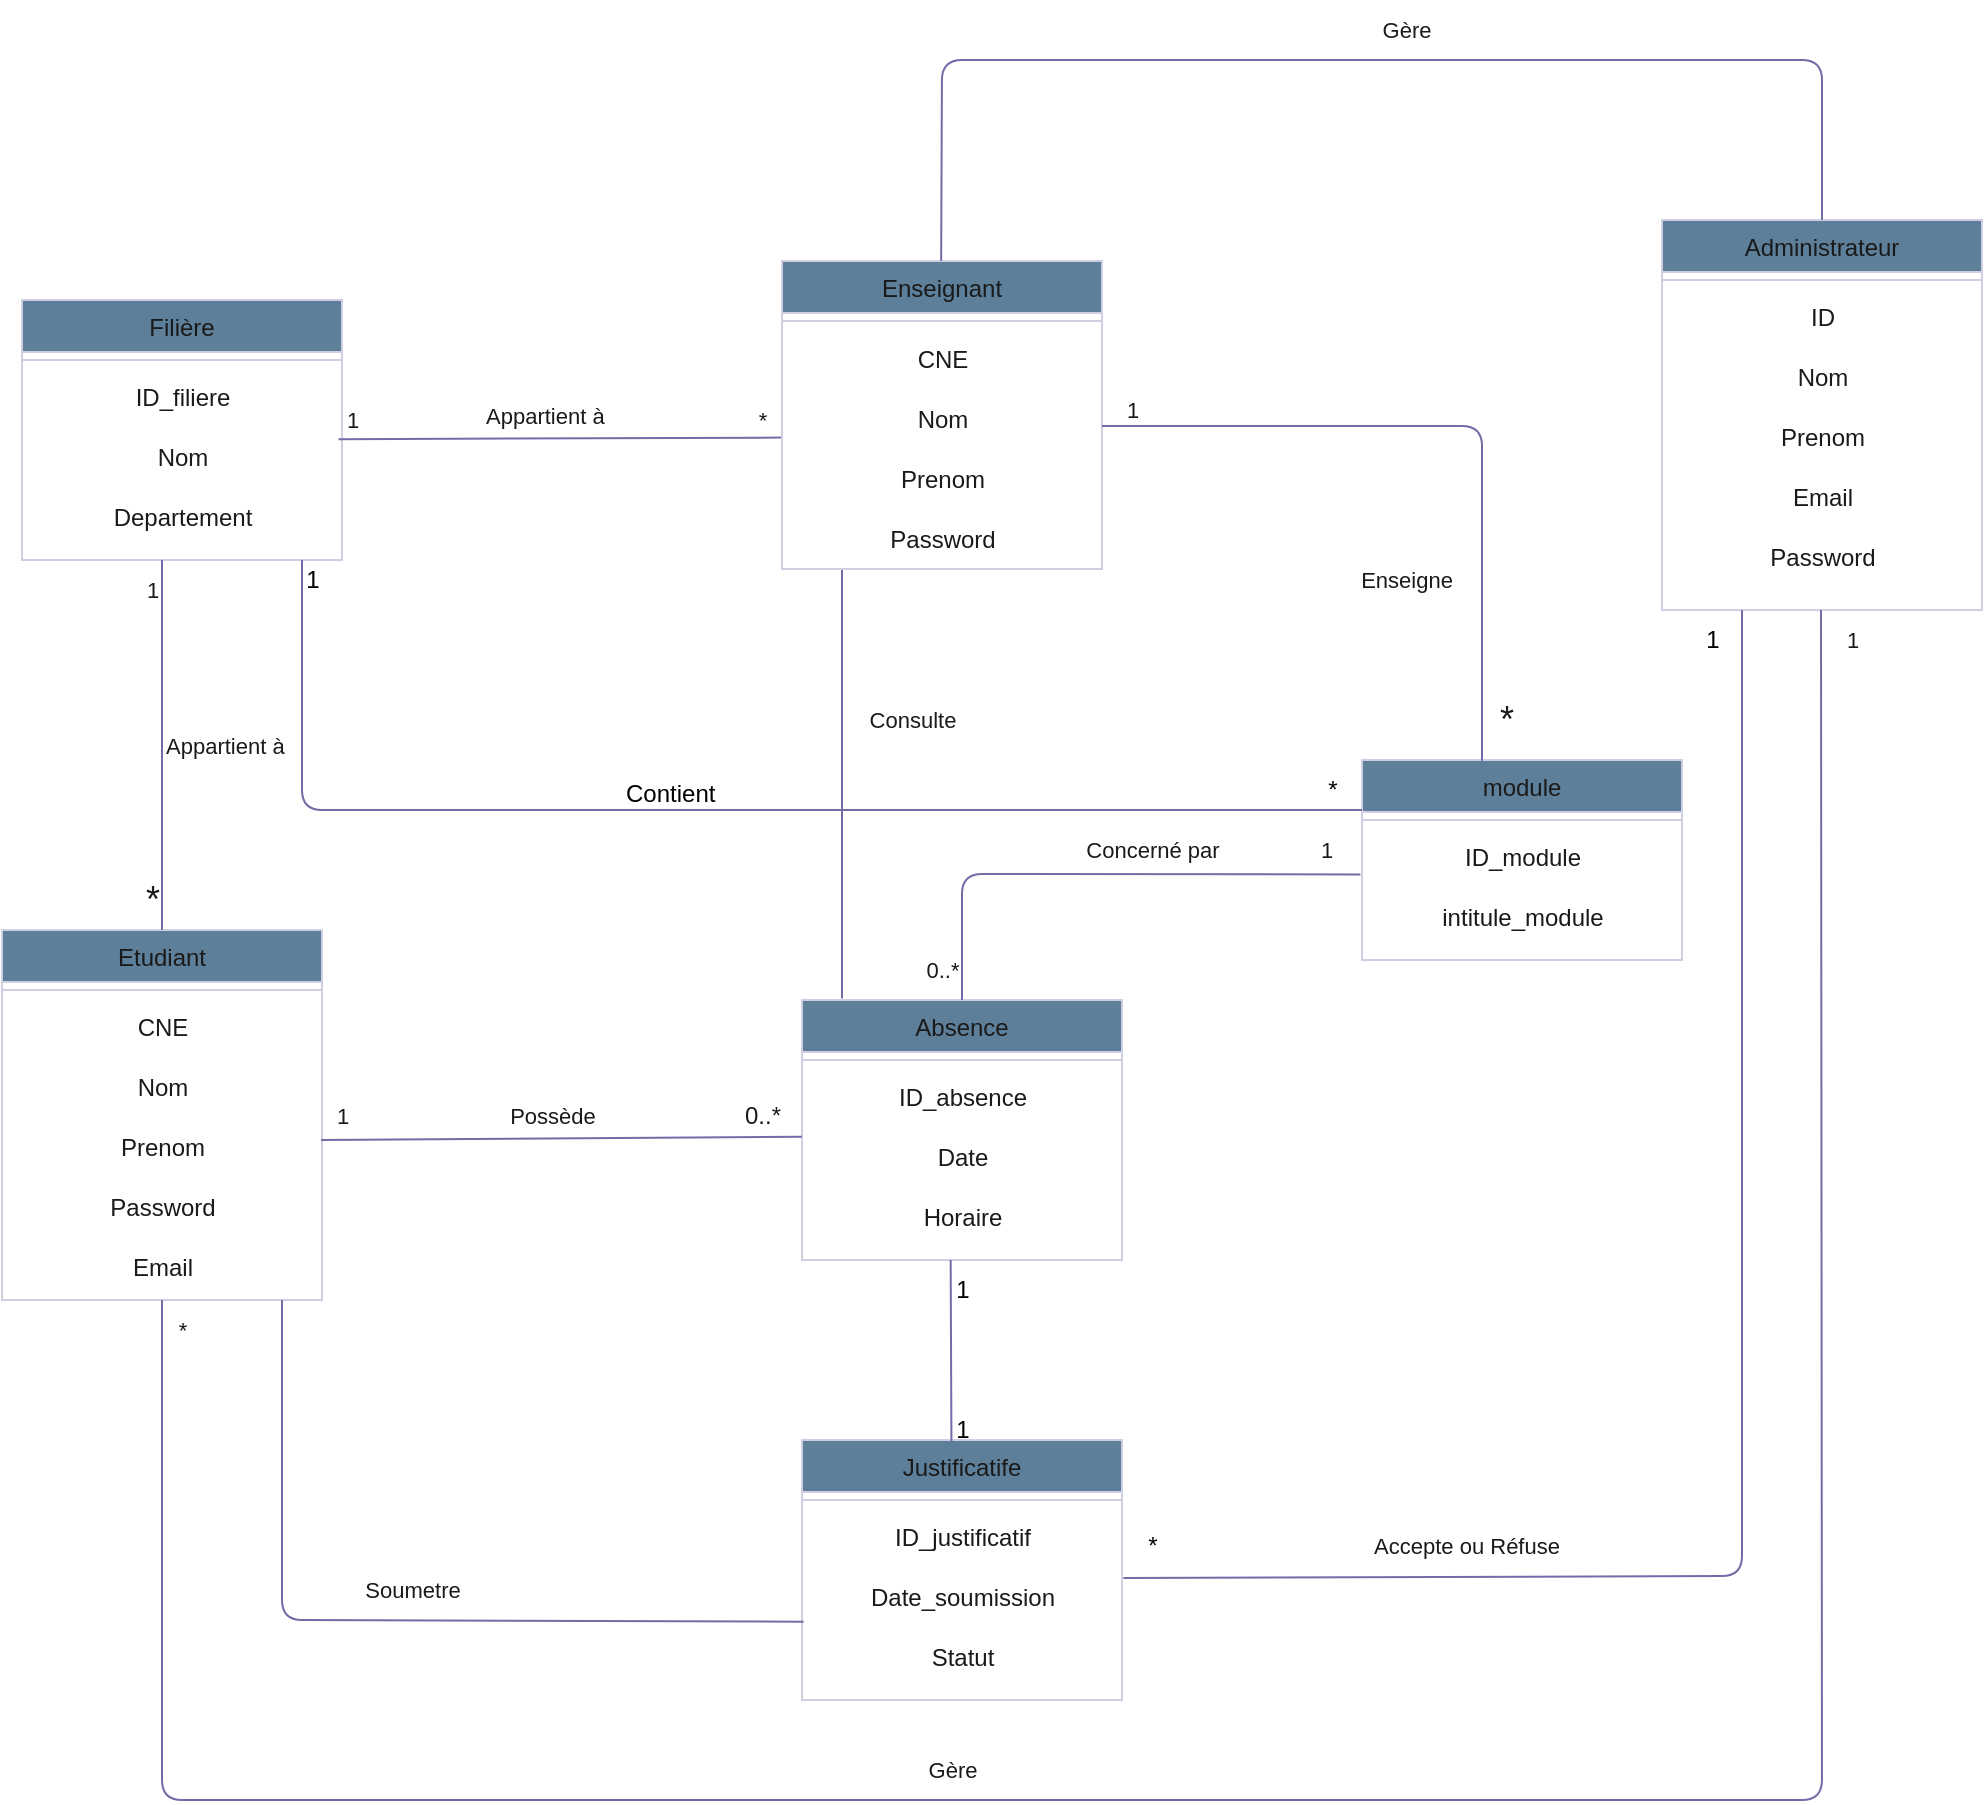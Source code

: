 <mxfile>
    <diagram id="C5RBs43oDa-KdzZeNtuy" name="Page-1">
        <mxGraphModel dx="6853" dy="3107" grid="1" gridSize="10" guides="1" tooltips="1" connect="1" arrows="1" fold="1" page="1" pageScale="1" pageWidth="827" pageHeight="1169" math="0" shadow="0">
            <root>
                <mxCell id="WIyWlLk6GJQsqaUBKTNV-0"/>
                <mxCell id="WIyWlLk6GJQsqaUBKTNV-1" parent="WIyWlLk6GJQsqaUBKTNV-0"/>
                <mxCell id="zkfFHV4jXpPFQw0GAbJ--6" value="Etudiant" style="swimlane;fontStyle=0;align=center;verticalAlign=top;childLayout=stackLayout;horizontal=1;startSize=26;horizontalStack=0;resizeParent=1;resizeLast=0;collapsible=1;marginBottom=0;rounded=0;shadow=0;strokeWidth=1;labelBackgroundColor=none;fillColor=#5D7F99;strokeColor=#D0CEE2;fontColor=#1A1A1A;" parent="WIyWlLk6GJQsqaUBKTNV-1" vertex="1">
                    <mxGeometry x="90" y="675" width="160" height="185" as="geometry">
                        <mxRectangle x="130" y="380" width="160" height="26" as="alternateBounds"/>
                    </mxGeometry>
                </mxCell>
                <mxCell id="zkfFHV4jXpPFQw0GAbJ--9" value="" style="line;html=1;strokeWidth=1;align=left;verticalAlign=middle;spacingTop=-1;spacingLeft=3;spacingRight=3;rotatable=0;labelPosition=right;points=[];portConstraint=eastwest;labelBackgroundColor=none;fillColor=#5D7F99;strokeColor=#D0CEE2;fontColor=#1A1A1A;rounded=0;" parent="zkfFHV4jXpPFQw0GAbJ--6" vertex="1">
                    <mxGeometry y="26" width="160" height="8" as="geometry"/>
                </mxCell>
                <mxCell id="KPbJ_3w0T-IEtuTJ-LnU-7" value="CNE" style="text;html=1;align=center;verticalAlign=middle;resizable=0;points=[];autosize=1;strokeColor=none;fillColor=none;fontColor=#1A1A1A;" parent="zkfFHV4jXpPFQw0GAbJ--6" vertex="1">
                    <mxGeometry y="34" width="160" height="30" as="geometry"/>
                </mxCell>
                <mxCell id="KPbJ_3w0T-IEtuTJ-LnU-11" value="Nom" style="text;html=1;align=center;verticalAlign=middle;resizable=0;points=[];autosize=1;strokeColor=none;fillColor=none;fontColor=#1A1A1A;" parent="zkfFHV4jXpPFQw0GAbJ--6" vertex="1">
                    <mxGeometry y="64" width="160" height="30" as="geometry"/>
                </mxCell>
                <mxCell id="KPbJ_3w0T-IEtuTJ-LnU-12" value="Prenom" style="text;html=1;align=center;verticalAlign=middle;resizable=0;points=[];autosize=1;strokeColor=none;fillColor=none;fontColor=#1A1A1A;" parent="zkfFHV4jXpPFQw0GAbJ--6" vertex="1">
                    <mxGeometry y="94" width="160" height="30" as="geometry"/>
                </mxCell>
                <mxCell id="KPbJ_3w0T-IEtuTJ-LnU-13" value="Password" style="text;html=1;align=center;verticalAlign=middle;resizable=0;points=[];autosize=1;strokeColor=none;fillColor=none;fontColor=#1A1A1A;" parent="zkfFHV4jXpPFQw0GAbJ--6" vertex="1">
                    <mxGeometry y="124" width="160" height="30" as="geometry"/>
                </mxCell>
                <mxCell id="KPbJ_3w0T-IEtuTJ-LnU-14" value="Email" style="text;html=1;align=center;verticalAlign=middle;resizable=0;points=[];autosize=1;strokeColor=none;fillColor=none;fontColor=#1A1A1A;" parent="zkfFHV4jXpPFQw0GAbJ--6" vertex="1">
                    <mxGeometry y="154" width="160" height="30" as="geometry"/>
                </mxCell>
                <mxCell id="KPbJ_3w0T-IEtuTJ-LnU-0" value="Enseignant" style="swimlane;fontStyle=0;align=center;verticalAlign=top;childLayout=stackLayout;horizontal=1;startSize=26;horizontalStack=0;resizeParent=1;resizeLast=0;collapsible=1;marginBottom=0;rounded=0;shadow=0;strokeWidth=1;labelBackgroundColor=none;fillColor=#5D7F99;strokeColor=#D0CEE2;fontColor=#1A1A1A;" parent="WIyWlLk6GJQsqaUBKTNV-1" vertex="1">
                    <mxGeometry x="480" y="340.5" width="160" height="154" as="geometry">
                        <mxRectangle x="130" y="380" width="160" height="26" as="alternateBounds"/>
                    </mxGeometry>
                </mxCell>
                <mxCell id="KPbJ_3w0T-IEtuTJ-LnU-1" value="" style="line;html=1;strokeWidth=1;align=left;verticalAlign=middle;spacingTop=-1;spacingLeft=3;spacingRight=3;rotatable=0;labelPosition=right;points=[];portConstraint=eastwest;labelBackgroundColor=none;fillColor=#5D7F99;strokeColor=#D0CEE2;fontColor=#1A1A1A;rounded=0;" parent="KPbJ_3w0T-IEtuTJ-LnU-0" vertex="1">
                    <mxGeometry y="26" width="160" height="8" as="geometry"/>
                </mxCell>
                <mxCell id="KPbJ_3w0T-IEtuTJ-LnU-26" value="CNE" style="text;html=1;align=center;verticalAlign=middle;resizable=0;points=[];autosize=1;strokeColor=none;fillColor=none;fontColor=#1A1A1A;" parent="KPbJ_3w0T-IEtuTJ-LnU-0" vertex="1">
                    <mxGeometry y="34" width="160" height="30" as="geometry"/>
                </mxCell>
                <mxCell id="KPbJ_3w0T-IEtuTJ-LnU-27" value="Nom" style="text;html=1;align=center;verticalAlign=middle;resizable=0;points=[];autosize=1;strokeColor=none;fillColor=none;fontColor=#1A1A1A;" parent="KPbJ_3w0T-IEtuTJ-LnU-0" vertex="1">
                    <mxGeometry y="64" width="160" height="30" as="geometry"/>
                </mxCell>
                <mxCell id="KPbJ_3w0T-IEtuTJ-LnU-28" value="Prenom" style="text;html=1;align=center;verticalAlign=middle;resizable=0;points=[];autosize=1;strokeColor=none;fillColor=none;fontColor=#1A1A1A;" parent="KPbJ_3w0T-IEtuTJ-LnU-0" vertex="1">
                    <mxGeometry y="94" width="160" height="30" as="geometry"/>
                </mxCell>
                <mxCell id="KPbJ_3w0T-IEtuTJ-LnU-32" value="Password" style="text;html=1;align=center;verticalAlign=middle;resizable=0;points=[];autosize=1;strokeColor=none;fillColor=none;fontColor=#1A1A1A;" parent="KPbJ_3w0T-IEtuTJ-LnU-0" vertex="1">
                    <mxGeometry y="124" width="160" height="30" as="geometry"/>
                </mxCell>
                <mxCell id="KPbJ_3w0T-IEtuTJ-LnU-2" value="Administrateur" style="swimlane;fontStyle=0;align=center;verticalAlign=top;childLayout=stackLayout;horizontal=1;startSize=26;horizontalStack=0;resizeParent=1;resizeLast=0;collapsible=1;marginBottom=0;rounded=0;shadow=0;strokeWidth=1;labelBackgroundColor=none;fillColor=#5D7F99;strokeColor=#D0CEE2;fontColor=#1A1A1A;" parent="WIyWlLk6GJQsqaUBKTNV-1" vertex="1">
                    <mxGeometry x="920" y="320" width="160" height="195" as="geometry">
                        <mxRectangle x="130" y="380" width="160" height="26" as="alternateBounds"/>
                    </mxGeometry>
                </mxCell>
                <mxCell id="KPbJ_3w0T-IEtuTJ-LnU-3" value="" style="line;html=1;strokeWidth=1;align=left;verticalAlign=middle;spacingTop=-1;spacingLeft=3;spacingRight=3;rotatable=0;labelPosition=right;points=[];portConstraint=eastwest;labelBackgroundColor=none;fillColor=#5D7F99;strokeColor=#D0CEE2;fontColor=#1A1A1A;rounded=0;" parent="KPbJ_3w0T-IEtuTJ-LnU-2" vertex="1">
                    <mxGeometry y="26" width="160" height="8" as="geometry"/>
                </mxCell>
                <mxCell id="KPbJ_3w0T-IEtuTJ-LnU-16" value="ID" style="text;html=1;align=center;verticalAlign=middle;resizable=0;points=[];autosize=1;strokeColor=none;fillColor=none;fontColor=#1A1A1A;" parent="KPbJ_3w0T-IEtuTJ-LnU-2" vertex="1">
                    <mxGeometry y="34" width="160" height="30" as="geometry"/>
                </mxCell>
                <mxCell id="KPbJ_3w0T-IEtuTJ-LnU-17" value="Nom" style="text;html=1;align=center;verticalAlign=middle;resizable=0;points=[];autosize=1;strokeColor=none;fillColor=none;fontColor=#1A1A1A;" parent="KPbJ_3w0T-IEtuTJ-LnU-2" vertex="1">
                    <mxGeometry y="64" width="160" height="30" as="geometry"/>
                </mxCell>
                <mxCell id="KPbJ_3w0T-IEtuTJ-LnU-18" value="Prenom" style="text;html=1;align=center;verticalAlign=middle;resizable=0;points=[];autosize=1;strokeColor=none;fillColor=none;fontColor=#1A1A1A;" parent="KPbJ_3w0T-IEtuTJ-LnU-2" vertex="1">
                    <mxGeometry y="94" width="160" height="30" as="geometry"/>
                </mxCell>
                <mxCell id="KPbJ_3w0T-IEtuTJ-LnU-19" value="Email" style="text;html=1;align=center;verticalAlign=middle;resizable=0;points=[];autosize=1;strokeColor=none;fillColor=none;fontColor=#1A1A1A;" parent="KPbJ_3w0T-IEtuTJ-LnU-2" vertex="1">
                    <mxGeometry y="124" width="160" height="30" as="geometry"/>
                </mxCell>
                <mxCell id="KPbJ_3w0T-IEtuTJ-LnU-20" value="Password" style="text;html=1;align=center;verticalAlign=middle;resizable=0;points=[];autosize=1;strokeColor=none;fillColor=none;fontColor=#1A1A1A;" parent="KPbJ_3w0T-IEtuTJ-LnU-2" vertex="1">
                    <mxGeometry y="154" width="160" height="30" as="geometry"/>
                </mxCell>
                <mxCell id="KPbJ_3w0T-IEtuTJ-LnU-34" value="Filière" style="swimlane;fontStyle=0;align=center;verticalAlign=top;childLayout=stackLayout;horizontal=1;startSize=26;horizontalStack=0;resizeParent=1;resizeLast=0;collapsible=1;marginBottom=0;rounded=0;shadow=0;strokeWidth=1;labelBackgroundColor=none;fillColor=#5D7F99;strokeColor=#D0CEE2;fontColor=#1A1A1A;" parent="WIyWlLk6GJQsqaUBKTNV-1" vertex="1">
                    <mxGeometry x="100" y="360" width="160" height="130" as="geometry">
                        <mxRectangle x="130" y="380" width="160" height="26" as="alternateBounds"/>
                    </mxGeometry>
                </mxCell>
                <mxCell id="KPbJ_3w0T-IEtuTJ-LnU-35" value="" style="line;html=1;strokeWidth=1;align=left;verticalAlign=middle;spacingTop=-1;spacingLeft=3;spacingRight=3;rotatable=0;labelPosition=right;points=[];portConstraint=eastwest;labelBackgroundColor=none;fillColor=#5D7F99;strokeColor=#D0CEE2;fontColor=#1A1A1A;rounded=0;" parent="KPbJ_3w0T-IEtuTJ-LnU-34" vertex="1">
                    <mxGeometry y="26" width="160" height="8" as="geometry"/>
                </mxCell>
                <mxCell id="KPbJ_3w0T-IEtuTJ-LnU-36" value="ID_filiere" style="text;html=1;align=center;verticalAlign=middle;resizable=0;points=[];autosize=1;strokeColor=none;fillColor=none;fontColor=#1A1A1A;" parent="KPbJ_3w0T-IEtuTJ-LnU-34" vertex="1">
                    <mxGeometry y="34" width="160" height="30" as="geometry"/>
                </mxCell>
                <mxCell id="KPbJ_3w0T-IEtuTJ-LnU-37" value="Nom" style="text;html=1;align=center;verticalAlign=middle;resizable=0;points=[];autosize=1;strokeColor=none;fillColor=none;fontColor=#1A1A1A;" parent="KPbJ_3w0T-IEtuTJ-LnU-34" vertex="1">
                    <mxGeometry y="64" width="160" height="30" as="geometry"/>
                </mxCell>
                <mxCell id="KPbJ_3w0T-IEtuTJ-LnU-38" value="Departement" style="text;html=1;align=center;verticalAlign=middle;resizable=0;points=[];autosize=1;strokeColor=none;fillColor=none;fontColor=#1A1A1A;" parent="KPbJ_3w0T-IEtuTJ-LnU-34" vertex="1">
                    <mxGeometry y="94" width="160" height="30" as="geometry"/>
                </mxCell>
                <mxCell id="KPbJ_3w0T-IEtuTJ-LnU-40" value="module" style="swimlane;fontStyle=0;align=center;verticalAlign=top;childLayout=stackLayout;horizontal=1;startSize=26;horizontalStack=0;resizeParent=1;resizeLast=0;collapsible=1;marginBottom=0;rounded=0;shadow=0;strokeWidth=1;labelBackgroundColor=none;fillColor=#5D7F99;strokeColor=#D0CEE2;fontColor=#1A1A1A;" parent="WIyWlLk6GJQsqaUBKTNV-1" vertex="1">
                    <mxGeometry x="770" y="590" width="160" height="100" as="geometry">
                        <mxRectangle x="130" y="380" width="160" height="26" as="alternateBounds"/>
                    </mxGeometry>
                </mxCell>
                <mxCell id="KPbJ_3w0T-IEtuTJ-LnU-41" value="" style="line;html=1;strokeWidth=1;align=left;verticalAlign=middle;spacingTop=-1;spacingLeft=3;spacingRight=3;rotatable=0;labelPosition=right;points=[];portConstraint=eastwest;labelBackgroundColor=none;fillColor=#5D7F99;strokeColor=#D0CEE2;fontColor=#1A1A1A;rounded=0;" parent="KPbJ_3w0T-IEtuTJ-LnU-40" vertex="1">
                    <mxGeometry y="26" width="160" height="8" as="geometry"/>
                </mxCell>
                <mxCell id="KPbJ_3w0T-IEtuTJ-LnU-42" value="ID_module" style="text;html=1;align=center;verticalAlign=middle;resizable=0;points=[];autosize=1;strokeColor=none;fillColor=none;fontColor=#1A1A1A;" parent="KPbJ_3w0T-IEtuTJ-LnU-40" vertex="1">
                    <mxGeometry y="34" width="160" height="30" as="geometry"/>
                </mxCell>
                <mxCell id="KPbJ_3w0T-IEtuTJ-LnU-43" value="intitule_module" style="text;html=1;align=center;verticalAlign=middle;resizable=0;points=[];autosize=1;strokeColor=none;fillColor=none;fontColor=#1A1A1A;" parent="KPbJ_3w0T-IEtuTJ-LnU-40" vertex="1">
                    <mxGeometry y="64" width="160" height="30" as="geometry"/>
                </mxCell>
                <mxCell id="KPbJ_3w0T-IEtuTJ-LnU-48" value="Absence" style="swimlane;fontStyle=0;align=center;verticalAlign=top;childLayout=stackLayout;horizontal=1;startSize=26;horizontalStack=0;resizeParent=1;resizeLast=0;collapsible=1;marginBottom=0;rounded=0;shadow=0;strokeWidth=1;labelBackgroundColor=none;fillColor=#5D7F99;strokeColor=#D0CEE2;fontColor=#1A1A1A;" parent="WIyWlLk6GJQsqaUBKTNV-1" vertex="1">
                    <mxGeometry x="490" y="710" width="160" height="130" as="geometry">
                        <mxRectangle x="130" y="380" width="160" height="26" as="alternateBounds"/>
                    </mxGeometry>
                </mxCell>
                <mxCell id="KPbJ_3w0T-IEtuTJ-LnU-49" value="" style="line;html=1;strokeWidth=1;align=left;verticalAlign=middle;spacingTop=-1;spacingLeft=3;spacingRight=3;rotatable=0;labelPosition=right;points=[];portConstraint=eastwest;labelBackgroundColor=none;fillColor=#5D7F99;strokeColor=#D0CEE2;fontColor=#1A1A1A;rounded=0;" parent="KPbJ_3w0T-IEtuTJ-LnU-48" vertex="1">
                    <mxGeometry y="26" width="160" height="8" as="geometry"/>
                </mxCell>
                <mxCell id="KPbJ_3w0T-IEtuTJ-LnU-50" value="ID_absence" style="text;html=1;align=center;verticalAlign=middle;resizable=0;points=[];autosize=1;strokeColor=none;fillColor=none;fontColor=#1A1A1A;" parent="KPbJ_3w0T-IEtuTJ-LnU-48" vertex="1">
                    <mxGeometry y="34" width="160" height="30" as="geometry"/>
                </mxCell>
                <mxCell id="KPbJ_3w0T-IEtuTJ-LnU-51" value="Date" style="text;html=1;align=center;verticalAlign=middle;resizable=0;points=[];autosize=1;strokeColor=none;fillColor=none;fontColor=#1A1A1A;" parent="KPbJ_3w0T-IEtuTJ-LnU-48" vertex="1">
                    <mxGeometry y="64" width="160" height="30" as="geometry"/>
                </mxCell>
                <mxCell id="KPbJ_3w0T-IEtuTJ-LnU-52" value="Horaire" style="text;html=1;align=center;verticalAlign=middle;resizable=0;points=[];autosize=1;strokeColor=none;fillColor=none;fontColor=#1A1A1A;" parent="KPbJ_3w0T-IEtuTJ-LnU-48" vertex="1">
                    <mxGeometry y="94" width="160" height="30" as="geometry"/>
                </mxCell>
                <mxCell id="KPbJ_3w0T-IEtuTJ-LnU-60" value="" style="endArrow=none;html=1;rounded=1;strokeColor=#736CA8;align=center;verticalAlign=middle;fontFamily=Helvetica;fontSize=11;fontColor=#1A1A1A;labelBackgroundColor=default;" parent="WIyWlLk6GJQsqaUBKTNV-1" edge="1">
                    <mxGeometry width="50" height="50" relative="1" as="geometry">
                        <mxPoint x="170" y="675" as="sourcePoint"/>
                        <mxPoint x="170" y="490" as="targetPoint"/>
                    </mxGeometry>
                </mxCell>
                <mxCell id="KPbJ_3w0T-IEtuTJ-LnU-61" value="Appartient à" style="text;whiteSpace=wrap;html=1;fontFamily=Helvetica;fontSize=11;fontColor=#1A1A1A;labelBackgroundColor=default;" parent="WIyWlLk6GJQsqaUBKTNV-1" vertex="1">
                    <mxGeometry x="170" y="570" width="80" height="20" as="geometry"/>
                </mxCell>
                <mxCell id="KPbJ_3w0T-IEtuTJ-LnU-62" value="" style="endArrow=none;html=1;rounded=1;strokeColor=#736CA8;align=center;verticalAlign=middle;fontFamily=Helvetica;fontSize=11;fontColor=#1A1A1A;labelBackgroundColor=default;exitX=0.375;exitY=0.004;exitDx=0;exitDy=0;exitPerimeter=0;" parent="WIyWlLk6GJQsqaUBKTNV-1" source="KPbJ_3w0T-IEtuTJ-LnU-40" edge="1">
                    <mxGeometry width="50" height="50" relative="1" as="geometry">
                        <mxPoint x="750" y="575" as="sourcePoint"/>
                        <mxPoint x="640" y="423" as="targetPoint"/>
                        <Array as="points">
                            <mxPoint x="830" y="423"/>
                        </Array>
                    </mxGeometry>
                </mxCell>
                <mxCell id="KPbJ_3w0T-IEtuTJ-LnU-63" value="Enseigne" style="text;html=1;align=center;verticalAlign=middle;resizable=0;points=[];autosize=1;strokeColor=none;fillColor=none;fontFamily=Helvetica;fontSize=11;fontColor=#1A1A1A;labelBackgroundColor=default;" parent="WIyWlLk6GJQsqaUBKTNV-1" vertex="1">
                    <mxGeometry x="757" y="485" width="70" height="30" as="geometry"/>
                </mxCell>
                <mxCell id="KPbJ_3w0T-IEtuTJ-LnU-65" value="" style="endArrow=none;html=1;rounded=1;strokeColor=#736CA8;align=center;verticalAlign=middle;fontFamily=Helvetica;fontSize=11;fontColor=#1A1A1A;labelBackgroundColor=default;entryX=0.5;entryY=0;entryDx=0;entryDy=0;" parent="WIyWlLk6GJQsqaUBKTNV-1" target="KPbJ_3w0T-IEtuTJ-LnU-2" edge="1">
                    <mxGeometry width="50" height="50" relative="1" as="geometry">
                        <mxPoint x="559.58" y="340.5" as="sourcePoint"/>
                        <mxPoint x="790" y="170" as="targetPoint"/>
                        <Array as="points">
                            <mxPoint x="560" y="240"/>
                            <mxPoint x="780" y="240"/>
                            <mxPoint x="1000" y="240"/>
                        </Array>
                    </mxGeometry>
                </mxCell>
                <mxCell id="KPbJ_3w0T-IEtuTJ-LnU-66" value="Gère" style="text;html=1;align=center;verticalAlign=middle;resizable=0;points=[];autosize=1;strokeColor=none;fillColor=none;fontFamily=Helvetica;fontSize=11;fontColor=#1A1A1A;labelBackgroundColor=default;" parent="WIyWlLk6GJQsqaUBKTNV-1" vertex="1">
                    <mxGeometry x="767" y="210" width="50" height="30" as="geometry"/>
                </mxCell>
                <mxCell id="KPbJ_3w0T-IEtuTJ-LnU-67" value="" style="endArrow=none;html=1;rounded=1;strokeColor=#736CA8;align=center;verticalAlign=middle;fontFamily=Helvetica;fontSize=11;fontColor=#1A1A1A;labelBackgroundColor=default;exitX=0.5;exitY=1;exitDx=0;exitDy=0;" parent="WIyWlLk6GJQsqaUBKTNV-1" source="zkfFHV4jXpPFQw0GAbJ--6" edge="1">
                    <mxGeometry width="50" height="50" relative="1" as="geometry">
                        <mxPoint x="410" y="1093.2" as="sourcePoint"/>
                        <mxPoint x="999.5" y="515" as="targetPoint"/>
                        <Array as="points">
                            <mxPoint x="170" y="1110"/>
                            <mxPoint x="1000" y="1110"/>
                        </Array>
                    </mxGeometry>
                </mxCell>
                <mxCell id="KPbJ_3w0T-IEtuTJ-LnU-68" value="Gère" style="text;html=1;align=center;verticalAlign=middle;resizable=0;points=[];autosize=1;strokeColor=none;fillColor=none;fontFamily=Helvetica;fontSize=11;fontColor=#1A1A1A;labelBackgroundColor=default;" parent="WIyWlLk6GJQsqaUBKTNV-1" vertex="1">
                    <mxGeometry x="540" y="1080" width="50" height="30" as="geometry"/>
                </mxCell>
                <mxCell id="KPbJ_3w0T-IEtuTJ-LnU-69" value="1" style="text;html=1;align=center;verticalAlign=middle;resizable=0;points=[];autosize=1;strokeColor=none;fillColor=none;fontFamily=Helvetica;fontSize=11;fontColor=#1A1A1A;labelBackgroundColor=default;" parent="WIyWlLk6GJQsqaUBKTNV-1" vertex="1">
                    <mxGeometry x="150" y="490" width="30" height="30" as="geometry"/>
                </mxCell>
                <mxCell id="KPbJ_3w0T-IEtuTJ-LnU-70" value="*" style="text;html=1;align=center;verticalAlign=middle;resizable=0;points=[];autosize=1;strokeColor=none;fillColor=none;fontFamily=Helvetica;fontSize=18;fontColor=#1A1A1A;labelBackgroundColor=default;strokeWidth=1;" parent="WIyWlLk6GJQsqaUBKTNV-1" vertex="1">
                    <mxGeometry x="150" y="640" width="30" height="40" as="geometry"/>
                </mxCell>
                <mxCell id="KPbJ_3w0T-IEtuTJ-LnU-72" value="*" style="text;html=1;align=center;verticalAlign=middle;resizable=0;points=[];autosize=1;strokeColor=none;fillColor=none;fontFamily=Helvetica;fontSize=18;fontColor=#1A1A1A;labelBackgroundColor=default;" parent="WIyWlLk6GJQsqaUBKTNV-1" vertex="1">
                    <mxGeometry x="827" y="550" width="30" height="40" as="geometry"/>
                </mxCell>
                <mxCell id="KPbJ_3w0T-IEtuTJ-LnU-73" value="1" style="text;html=1;align=center;verticalAlign=middle;resizable=0;points=[];autosize=1;strokeColor=none;fillColor=none;fontFamily=Helvetica;fontSize=11;fontColor=#1A1A1A;labelBackgroundColor=default;" parent="WIyWlLk6GJQsqaUBKTNV-1" vertex="1">
                    <mxGeometry x="640" y="400" width="30" height="30" as="geometry"/>
                </mxCell>
                <mxCell id="KPbJ_3w0T-IEtuTJ-LnU-74" value="" style="endArrow=none;html=1;rounded=1;strokeColor=#736CA8;align=center;verticalAlign=middle;fontFamily=Helvetica;fontSize=11;fontColor=#1A1A1A;labelBackgroundColor=default;exitX=0.997;exitY=0.367;exitDx=0;exitDy=0;exitPerimeter=0;entryX=0;entryY=0.144;entryDx=0;entryDy=0;entryPerimeter=0;" parent="WIyWlLk6GJQsqaUBKTNV-1" source="KPbJ_3w0T-IEtuTJ-LnU-12" target="KPbJ_3w0T-IEtuTJ-LnU-51" edge="1">
                    <mxGeometry width="50" height="50" relative="1" as="geometry">
                        <mxPoint x="380" y="840" as="sourcePoint"/>
                        <mxPoint x="380" y="655" as="targetPoint"/>
                    </mxGeometry>
                </mxCell>
                <mxCell id="KPbJ_3w0T-IEtuTJ-LnU-75" value="Possède" style="text;html=1;align=center;verticalAlign=middle;resizable=0;points=[];autosize=1;strokeColor=none;fillColor=none;fontFamily=Helvetica;fontSize=11;fontColor=#1A1A1A;labelBackgroundColor=default;" parent="WIyWlLk6GJQsqaUBKTNV-1" vertex="1">
                    <mxGeometry x="330" y="752.5" width="70" height="30" as="geometry"/>
                </mxCell>
                <mxCell id="KPbJ_3w0T-IEtuTJ-LnU-76" value="1" style="text;html=1;align=center;verticalAlign=middle;resizable=0;points=[];autosize=1;strokeColor=none;fillColor=none;fontFamily=Helvetica;fontSize=11;fontColor=#1A1A1A;labelBackgroundColor=default;" parent="WIyWlLk6GJQsqaUBKTNV-1" vertex="1">
                    <mxGeometry x="245" y="752.5" width="30" height="30" as="geometry"/>
                </mxCell>
                <mxCell id="KPbJ_3w0T-IEtuTJ-LnU-77" value="&lt;font style=&quot;font-size: 12px;&quot;&gt;0..*&lt;/font&gt;" style="text;html=1;align=center;verticalAlign=middle;resizable=0;points=[];autosize=1;strokeColor=none;fillColor=none;fontFamily=Helvetica;fontSize=11;fontColor=#1A1A1A;labelBackgroundColor=default;" parent="WIyWlLk6GJQsqaUBKTNV-1" vertex="1">
                    <mxGeometry x="450" y="752.5" width="40" height="30" as="geometry"/>
                </mxCell>
                <mxCell id="KPbJ_3w0T-IEtuTJ-LnU-78" value="" style="endArrow=none;html=1;rounded=1;strokeColor=#736CA8;align=center;verticalAlign=middle;fontFamily=Helvetica;fontSize=11;fontColor=#1A1A1A;labelBackgroundColor=default;exitX=-0.005;exitY=0.773;exitDx=0;exitDy=0;exitPerimeter=0;entryX=0.5;entryY=0;entryDx=0;entryDy=0;" parent="WIyWlLk6GJQsqaUBKTNV-1" source="KPbJ_3w0T-IEtuTJ-LnU-42" target="KPbJ_3w0T-IEtuTJ-LnU-48" edge="1">
                    <mxGeometry width="50" height="50" relative="1" as="geometry">
                        <mxPoint x="550" y="690" as="sourcePoint"/>
                        <mxPoint x="550" y="505" as="targetPoint"/>
                        <Array as="points">
                            <mxPoint x="570" y="647"/>
                        </Array>
                    </mxGeometry>
                </mxCell>
                <mxCell id="KPbJ_3w0T-IEtuTJ-LnU-79" value="Concerné par" style="text;html=1;align=center;verticalAlign=middle;resizable=0;points=[];autosize=1;strokeColor=none;fillColor=none;fontFamily=Helvetica;fontSize=11;fontColor=#1A1A1A;labelBackgroundColor=default;" parent="WIyWlLk6GJQsqaUBKTNV-1" vertex="1">
                    <mxGeometry x="620" y="620" width="90" height="30" as="geometry"/>
                </mxCell>
                <mxCell id="KPbJ_3w0T-IEtuTJ-LnU-80" value="1" style="text;html=1;align=center;verticalAlign=middle;resizable=0;points=[];autosize=1;strokeColor=none;fillColor=none;fontFamily=Helvetica;fontSize=11;fontColor=#1A1A1A;labelBackgroundColor=default;" parent="WIyWlLk6GJQsqaUBKTNV-1" vertex="1">
                    <mxGeometry x="737" y="620" width="30" height="30" as="geometry"/>
                </mxCell>
                <mxCell id="KPbJ_3w0T-IEtuTJ-LnU-81" value="0..*" style="text;html=1;align=center;verticalAlign=middle;resizable=0;points=[];autosize=1;strokeColor=none;fillColor=none;fontFamily=Helvetica;fontSize=11;fontColor=#1A1A1A;labelBackgroundColor=default;" parent="WIyWlLk6GJQsqaUBKTNV-1" vertex="1">
                    <mxGeometry x="540" y="680" width="40" height="30" as="geometry"/>
                </mxCell>
                <mxCell id="KPbJ_3w0T-IEtuTJ-LnU-82" value="*" style="text;html=1;align=center;verticalAlign=middle;resizable=0;points=[];autosize=1;strokeColor=none;fillColor=none;fontFamily=Helvetica;fontSize=11;fontColor=#1A1A1A;labelBackgroundColor=default;" parent="WIyWlLk6GJQsqaUBKTNV-1" vertex="1">
                    <mxGeometry x="165" y="860" width="30" height="30" as="geometry"/>
                </mxCell>
                <mxCell id="KPbJ_3w0T-IEtuTJ-LnU-83" value="1" style="text;html=1;align=center;verticalAlign=middle;resizable=0;points=[];autosize=1;strokeColor=none;fillColor=none;fontFamily=Helvetica;fontSize=11;fontColor=#1A1A1A;labelBackgroundColor=default;" parent="WIyWlLk6GJQsqaUBKTNV-1" vertex="1">
                    <mxGeometry x="1000" y="515" width="30" height="30" as="geometry"/>
                </mxCell>
                <mxCell id="KPbJ_3w0T-IEtuTJ-LnU-84" value="" style="endArrow=none;html=1;rounded=1;strokeColor=#736CA8;align=center;verticalAlign=middle;fontFamily=Helvetica;fontSize=11;fontColor=#1A1A1A;labelBackgroundColor=default;entryX=0.989;entryY=0.187;entryDx=0;entryDy=0;entryPerimeter=0;exitX=-0.003;exitY=0.81;exitDx=0;exitDy=0;exitPerimeter=0;" parent="WIyWlLk6GJQsqaUBKTNV-1" source="KPbJ_3w0T-IEtuTJ-LnU-27" target="KPbJ_3w0T-IEtuTJ-LnU-37" edge="1">
                    <mxGeometry width="50" height="50" relative="1" as="geometry">
                        <mxPoint x="420" y="590" as="sourcePoint"/>
                        <mxPoint x="420" y="405" as="targetPoint"/>
                    </mxGeometry>
                </mxCell>
                <mxCell id="KPbJ_3w0T-IEtuTJ-LnU-85" value="Appartient à" style="text;whiteSpace=wrap;html=1;fontFamily=Helvetica;fontSize=11;fontColor=#1A1A1A;labelBackgroundColor=default;" parent="WIyWlLk6GJQsqaUBKTNV-1" vertex="1">
                    <mxGeometry x="330" y="405" width="80" height="20" as="geometry"/>
                </mxCell>
                <mxCell id="KPbJ_3w0T-IEtuTJ-LnU-86" value="1" style="text;html=1;align=center;verticalAlign=middle;resizable=0;points=[];autosize=1;strokeColor=none;fillColor=none;fontFamily=Helvetica;fontSize=11;fontColor=#1A1A1A;labelBackgroundColor=default;" parent="WIyWlLk6GJQsqaUBKTNV-1" vertex="1">
                    <mxGeometry x="250" y="405" width="30" height="30" as="geometry"/>
                </mxCell>
                <mxCell id="KPbJ_3w0T-IEtuTJ-LnU-87" value="*" style="text;html=1;align=center;verticalAlign=middle;resizable=0;points=[];autosize=1;strokeColor=none;fillColor=none;fontFamily=Helvetica;fontSize=11;fontColor=#1A1A1A;labelBackgroundColor=default;" parent="WIyWlLk6GJQsqaUBKTNV-1" vertex="1">
                    <mxGeometry x="455" y="405" width="30" height="30" as="geometry"/>
                </mxCell>
                <mxCell id="KPbJ_3w0T-IEtuTJ-LnU-88" value="Justificatife" style="swimlane;fontStyle=0;align=center;verticalAlign=top;childLayout=stackLayout;horizontal=1;startSize=26;horizontalStack=0;resizeParent=1;resizeLast=0;collapsible=1;marginBottom=0;rounded=0;shadow=0;strokeWidth=1;labelBackgroundColor=none;fillColor=#5D7F99;strokeColor=#D0CEE2;fontColor=#1A1A1A;" parent="WIyWlLk6GJQsqaUBKTNV-1" vertex="1">
                    <mxGeometry x="490" y="930" width="160" height="130" as="geometry">
                        <mxRectangle x="130" y="380" width="160" height="26" as="alternateBounds"/>
                    </mxGeometry>
                </mxCell>
                <mxCell id="KPbJ_3w0T-IEtuTJ-LnU-89" value="" style="line;html=1;strokeWidth=1;align=left;verticalAlign=middle;spacingTop=-1;spacingLeft=3;spacingRight=3;rotatable=0;labelPosition=right;points=[];portConstraint=eastwest;labelBackgroundColor=none;fillColor=#5D7F99;strokeColor=#D0CEE2;fontColor=#1A1A1A;rounded=0;" parent="KPbJ_3w0T-IEtuTJ-LnU-88" vertex="1">
                    <mxGeometry y="26" width="160" height="8" as="geometry"/>
                </mxCell>
                <mxCell id="KPbJ_3w0T-IEtuTJ-LnU-90" value="ID_justificatif" style="text;html=1;align=center;verticalAlign=middle;resizable=0;points=[];autosize=1;strokeColor=none;fillColor=none;fontColor=#1A1A1A;" parent="KPbJ_3w0T-IEtuTJ-LnU-88" vertex="1">
                    <mxGeometry y="34" width="160" height="30" as="geometry"/>
                </mxCell>
                <mxCell id="KPbJ_3w0T-IEtuTJ-LnU-91" value="Date_soumission" style="text;html=1;align=center;verticalAlign=middle;resizable=0;points=[];autosize=1;strokeColor=none;fillColor=none;fontColor=#1A1A1A;" parent="KPbJ_3w0T-IEtuTJ-LnU-88" vertex="1">
                    <mxGeometry y="64" width="160" height="30" as="geometry"/>
                </mxCell>
                <mxCell id="KPbJ_3w0T-IEtuTJ-LnU-92" value="Statut" style="text;html=1;align=center;verticalAlign=middle;resizable=0;points=[];autosize=1;strokeColor=none;fillColor=none;fontColor=#1A1A1A;" parent="KPbJ_3w0T-IEtuTJ-LnU-88" vertex="1">
                    <mxGeometry y="94" width="160" height="30" as="geometry"/>
                </mxCell>
                <mxCell id="KPbJ_3w0T-IEtuTJ-LnU-93" value="" style="endArrow=none;html=1;rounded=1;strokeColor=#736CA8;align=center;verticalAlign=middle;fontFamily=Helvetica;fontSize=11;fontColor=#1A1A1A;labelBackgroundColor=default;exitX=0.005;exitY=0.895;exitDx=0;exitDy=0;exitPerimeter=0;" parent="WIyWlLk6GJQsqaUBKTNV-1" source="KPbJ_3w0T-IEtuTJ-LnU-91" edge="1">
                    <mxGeometry width="50" height="50" relative="1" as="geometry">
                        <mxPoint x="230" y="1045" as="sourcePoint"/>
                        <mxPoint x="230" y="860" as="targetPoint"/>
                        <Array as="points">
                            <mxPoint x="230" y="1020"/>
                        </Array>
                    </mxGeometry>
                </mxCell>
                <mxCell id="KPbJ_3w0T-IEtuTJ-LnU-94" value="" style="endArrow=none;html=1;rounded=1;strokeColor=#736CA8;align=center;verticalAlign=middle;fontFamily=Helvetica;fontSize=11;fontColor=#1A1A1A;labelBackgroundColor=default;exitX=1.004;exitY=0.165;exitDx=0;exitDy=0;exitPerimeter=0;entryX=0.25;entryY=1;entryDx=0;entryDy=0;" parent="WIyWlLk6GJQsqaUBKTNV-1" source="KPbJ_3w0T-IEtuTJ-LnU-91" target="KPbJ_3w0T-IEtuTJ-LnU-2" edge="1">
                    <mxGeometry width="50" height="50" relative="1" as="geometry">
                        <mxPoint x="970" y="700" as="sourcePoint"/>
                        <mxPoint x="960" y="520" as="targetPoint"/>
                        <Array as="points">
                            <mxPoint x="960" y="998"/>
                        </Array>
                    </mxGeometry>
                </mxCell>
                <mxCell id="KPbJ_3w0T-IEtuTJ-LnU-95" value="Accepte ou Réfuse" style="text;html=1;align=center;verticalAlign=middle;resizable=0;points=[];autosize=1;strokeColor=none;fillColor=none;fontFamily=Helvetica;fontSize=11;fontColor=#1A1A1A;labelBackgroundColor=default;" parent="WIyWlLk6GJQsqaUBKTNV-1" vertex="1">
                    <mxGeometry x="762" y="968" width="120" height="30" as="geometry"/>
                </mxCell>
                <mxCell id="KPbJ_3w0T-IEtuTJ-LnU-96" value="Soumetre" style="text;html=1;align=center;verticalAlign=middle;resizable=0;points=[];autosize=1;strokeColor=none;fillColor=none;fontFamily=Helvetica;fontSize=11;fontColor=#1A1A1A;labelBackgroundColor=default;" parent="WIyWlLk6GJQsqaUBKTNV-1" vertex="1">
                    <mxGeometry x="260" y="990" width="70" height="30" as="geometry"/>
                </mxCell>
                <mxCell id="KPbJ_3w0T-IEtuTJ-LnU-97" value="" style="endArrow=none;html=1;rounded=1;strokeColor=#736CA8;align=center;verticalAlign=middle;fontFamily=Helvetica;fontSize=11;fontColor=#1A1A1A;labelBackgroundColor=default;exitX=0.125;exitY=-0.006;exitDx=0;exitDy=0;exitPerimeter=0;" parent="WIyWlLk6GJQsqaUBKTNV-1" source="KPbJ_3w0T-IEtuTJ-LnU-48" edge="1">
                    <mxGeometry width="50" height="50" relative="1" as="geometry">
                        <mxPoint x="510" y="680" as="sourcePoint"/>
                        <mxPoint x="510" y="495" as="targetPoint"/>
                    </mxGeometry>
                </mxCell>
                <mxCell id="KPbJ_3w0T-IEtuTJ-LnU-98" value="Consulte" style="text;html=1;align=center;verticalAlign=middle;resizable=0;points=[];autosize=1;strokeColor=none;fillColor=none;fontFamily=Helvetica;fontSize=11;fontColor=#1A1A1A;labelBackgroundColor=default;" parent="WIyWlLk6GJQsqaUBKTNV-1" vertex="1">
                    <mxGeometry x="510" y="555" width="70" height="30" as="geometry"/>
                </mxCell>
                <mxCell id="0" value="" style="endArrow=none;html=1;rounded=1;strokeColor=#736CA8;align=center;verticalAlign=middle;fontFamily=Helvetica;fontSize=11;fontColor=#1A1A1A;labelBackgroundColor=default;exitX=0.467;exitY=0.01;exitDx=0;exitDy=0;exitPerimeter=0;" edge="1" parent="WIyWlLk6GJQsqaUBKTNV-1" source="KPbJ_3w0T-IEtuTJ-LnU-88">
                    <mxGeometry width="50" height="50" relative="1" as="geometry">
                        <mxPoint x="564.33" y="918" as="sourcePoint"/>
                        <mxPoint x="564.33" y="840" as="targetPoint"/>
                    </mxGeometry>
                </mxCell>
                <mxCell id="1" value="1" style="text;html=1;align=center;verticalAlign=middle;resizable=0;points=[];autosize=1;strokeColor=none;fillColor=none;" vertex="1" parent="WIyWlLk6GJQsqaUBKTNV-1">
                    <mxGeometry x="555" y="840" width="30" height="30" as="geometry"/>
                </mxCell>
                <mxCell id="2" value="1" style="text;html=1;align=center;verticalAlign=middle;resizable=0;points=[];autosize=1;strokeColor=none;fillColor=none;" vertex="1" parent="WIyWlLk6GJQsqaUBKTNV-1">
                    <mxGeometry x="555" y="910" width="30" height="30" as="geometry"/>
                </mxCell>
                <mxCell id="3" value="" style="endArrow=none;html=1;rounded=1;strokeColor=#736CA8;align=center;verticalAlign=middle;fontFamily=Helvetica;fontSize=11;fontColor=#1A1A1A;labelBackgroundColor=default;exitX=0;exitY=0.25;exitDx=0;exitDy=0;" edge="1" parent="WIyWlLk6GJQsqaUBKTNV-1" source="KPbJ_3w0T-IEtuTJ-LnU-40">
                    <mxGeometry width="50" height="50" relative="1" as="geometry">
                        <mxPoint x="245" y="635" as="sourcePoint"/>
                        <mxPoint x="240" y="490" as="targetPoint"/>
                        <Array as="points">
                            <mxPoint x="240" y="615"/>
                        </Array>
                    </mxGeometry>
                </mxCell>
                <mxCell id="5" value="1" style="text;html=1;align=center;verticalAlign=middle;resizable=0;points=[];autosize=1;strokeColor=none;fillColor=none;" vertex="1" parent="WIyWlLk6GJQsqaUBKTNV-1">
                    <mxGeometry x="230" y="485" width="30" height="30" as="geometry"/>
                </mxCell>
                <mxCell id="6" value="*" style="text;html=1;align=center;verticalAlign=middle;resizable=0;points=[];autosize=1;strokeColor=none;fillColor=none;" vertex="1" parent="WIyWlLk6GJQsqaUBKTNV-1">
                    <mxGeometry x="740" y="590" width="30" height="30" as="geometry"/>
                </mxCell>
                <mxCell id="7" value="Contient" style="text;whiteSpace=wrap;html=1;" vertex="1" parent="WIyWlLk6GJQsqaUBKTNV-1">
                    <mxGeometry x="400" y="592.5" width="50" height="25" as="geometry"/>
                </mxCell>
                <mxCell id="9" value="1" style="text;html=1;align=center;verticalAlign=middle;resizable=0;points=[];autosize=1;strokeColor=none;fillColor=none;" vertex="1" parent="WIyWlLk6GJQsqaUBKTNV-1">
                    <mxGeometry x="930" y="515" width="30" height="30" as="geometry"/>
                </mxCell>
                <mxCell id="10" value="*" style="text;html=1;align=center;verticalAlign=middle;resizable=0;points=[];autosize=1;strokeColor=none;fillColor=none;" vertex="1" parent="WIyWlLk6GJQsqaUBKTNV-1">
                    <mxGeometry x="650" y="968" width="30" height="30" as="geometry"/>
                </mxCell>
            </root>
        </mxGraphModel>
    </diagram>
</mxfile>